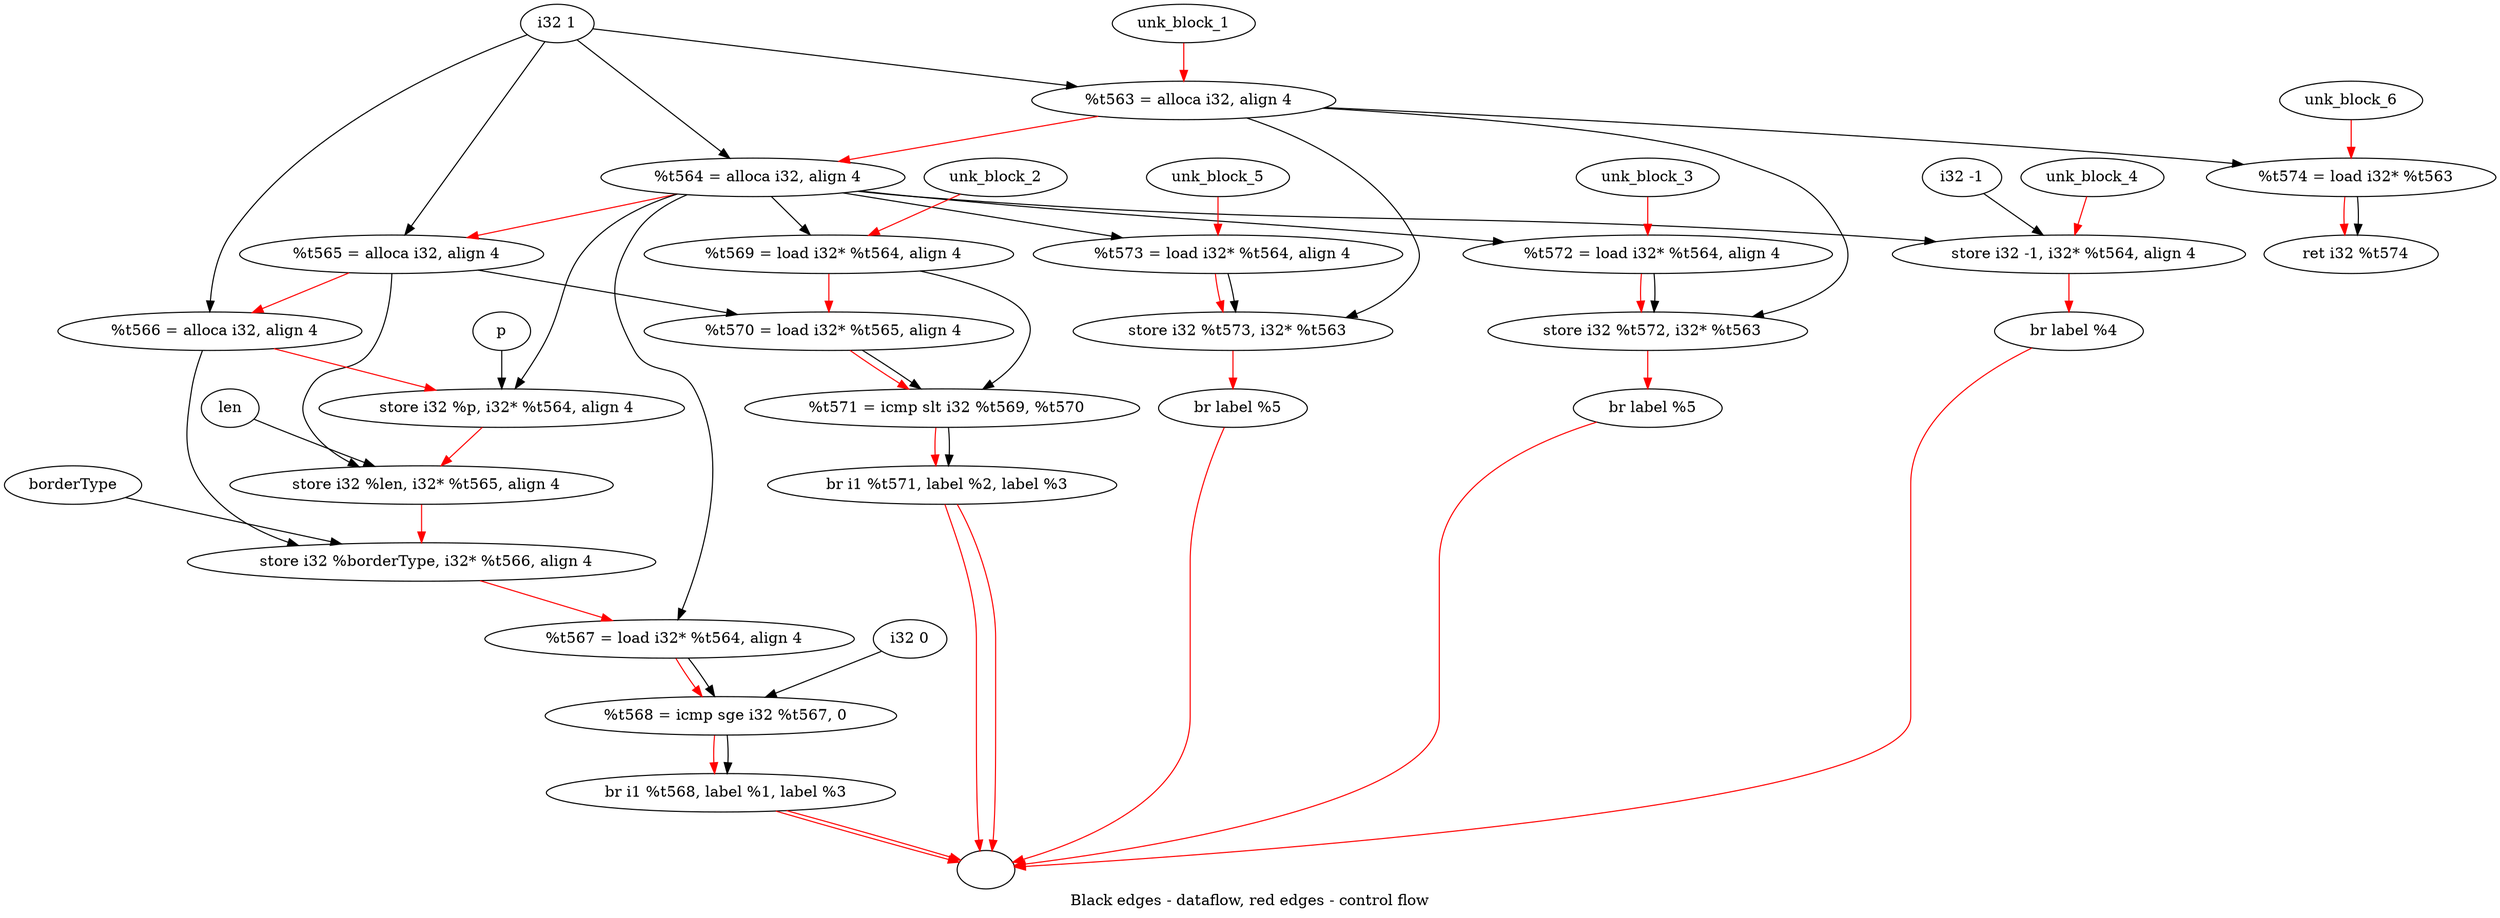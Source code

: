 digraph G {
compound=true
label="Black edges - dataflow, red edges - control flow"
"t563" [label="  %t563 = alloca i32, align 4"]
"t564" [label="  %t564 = alloca i32, align 4"]
"t565" [label="  %t565 = alloca i32, align 4"]
"t566" [label="  %t566 = alloca i32, align 4"]
"_1" [label="  store i32 %p, i32* %t564, align 4"]
"_2" [label="  store i32 %len, i32* %t565, align 4"]
"_3" [label="  store i32 %borderType, i32* %t566, align 4"]
"t567" [label="  %t567 = load i32* %t564, align 4"]
"t568" [label="  %t568 = icmp sge i32 %t567, 0"]
"_4" [label="  br i1 %t568, label %1, label %3"]
"unk_block_1" -> "t563"[color=red]
"i32 1" -> "t563"
"t563" -> "t564"[color=red weight=2]
"i32 1" -> "t564"
"t564" -> "t565"[color=red weight=2]
"i32 1" -> "t565"
"t565" -> "t566"[color=red weight=2]
"i32 1" -> "t566"
"t566" -> "_1"[color=red weight=2]
"p" -> "_1"
"t564" -> "_1"
"_1" -> "_2"[color=red weight=2]
"len" -> "_2"
"t565" -> "_2"
"_2" -> "_3"[color=red weight=2]
"borderType" -> "_3"
"t566" -> "_3"
"_3" -> "t567"[color=red weight=2]
"t564" -> "t567"
"t567" -> "t568"[color=red weight=2]
"t567" -> "t568"
"i32 0" -> "t568"
"t568" -> "_4"[color=red weight=2]
"t568" -> "_4"
"_4" -> ""[color=red]
"_4" -> ""[color=red]

"t569" [label="  %t569 = load i32* %t564, align 4"]
"t570" [label="  %t570 = load i32* %t565, align 4"]
"t571" [label="  %t571 = icmp slt i32 %t569, %t570"]
"_5" [label="  br i1 %t571, label %2, label %3"]
"unk_block_2" -> "t569"[color=red]
"t564" -> "t569"
"t569" -> "t570"[color=red weight=2]
"t565" -> "t570"
"t570" -> "t571"[color=red weight=2]
"t569" -> "t571"
"t570" -> "t571"
"t571" -> "_5"[color=red weight=2]
"t571" -> "_5"
"_5" -> ""[color=red]
"_5" -> ""[color=red]

"t572" [label="  %t572 = load i32* %t564, align 4"]
"_6" [label="  store i32 %t572, i32* %t563"]
"_7" [label="  br label %5"]
"unk_block_3" -> "t572"[color=red]
"t564" -> "t572"
"t572" -> "_6"[color=red weight=2]
"t572" -> "_6"
"t563" -> "_6"
"_6" -> "_7"[color=red weight=2]
"_7" -> ""[color=red]

"_8" [label="  store i32 -1, i32* %t564, align 4"]
"_9" [label="  br label %4"]
"unk_block_4" -> "_8"[color=red]
"i32 -1" -> "_8"
"t564" -> "_8"
"_8" -> "_9"[color=red weight=2]
"_9" -> ""[color=red]

"t573" [label="  %t573 = load i32* %t564, align 4"]
"_10" [label="  store i32 %t573, i32* %t563"]
"_11" [label="  br label %5"]
"unk_block_5" -> "t573"[color=red]
"t564" -> "t573"
"t573" -> "_10"[color=red weight=2]
"t573" -> "_10"
"t563" -> "_10"
"_10" -> "_11"[color=red weight=2]
"_11" -> ""[color=red]

"t574" [label="  %t574 = load i32* %t563"]
"_12" [label="  ret i32 %t574"]
"unk_block_6" -> "t574"[color=red]
"t563" -> "t574"
"t574" -> "_12"[color=red weight=2]
"t574" -> "_12"

}
